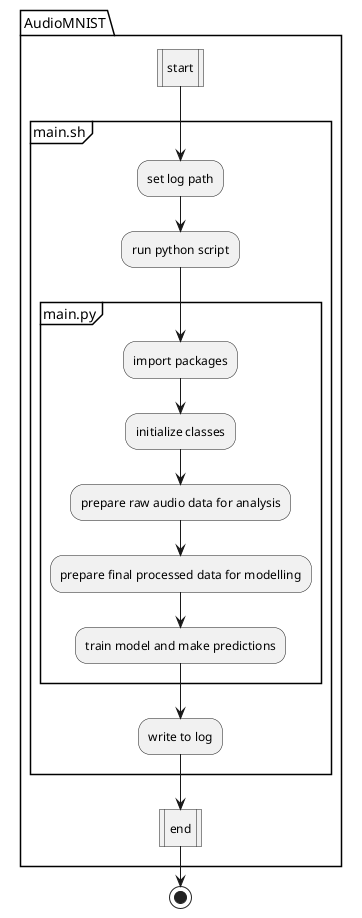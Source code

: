 @startuml Pipeline Flowchart
|AudioMNIST|
package "AudioMNIST" {
    :start|
    partition "main.sh" {
        :set log path;
        :run python script;
        partition "main.py" {
            :import packages;
            :initialize classes;
            :prepare raw audio data for analysis;
            :prepare final processed data for modelling;
            :train model and make predictions;
        }
        :write to log;
    }
    :end|
}
stop
@enduml